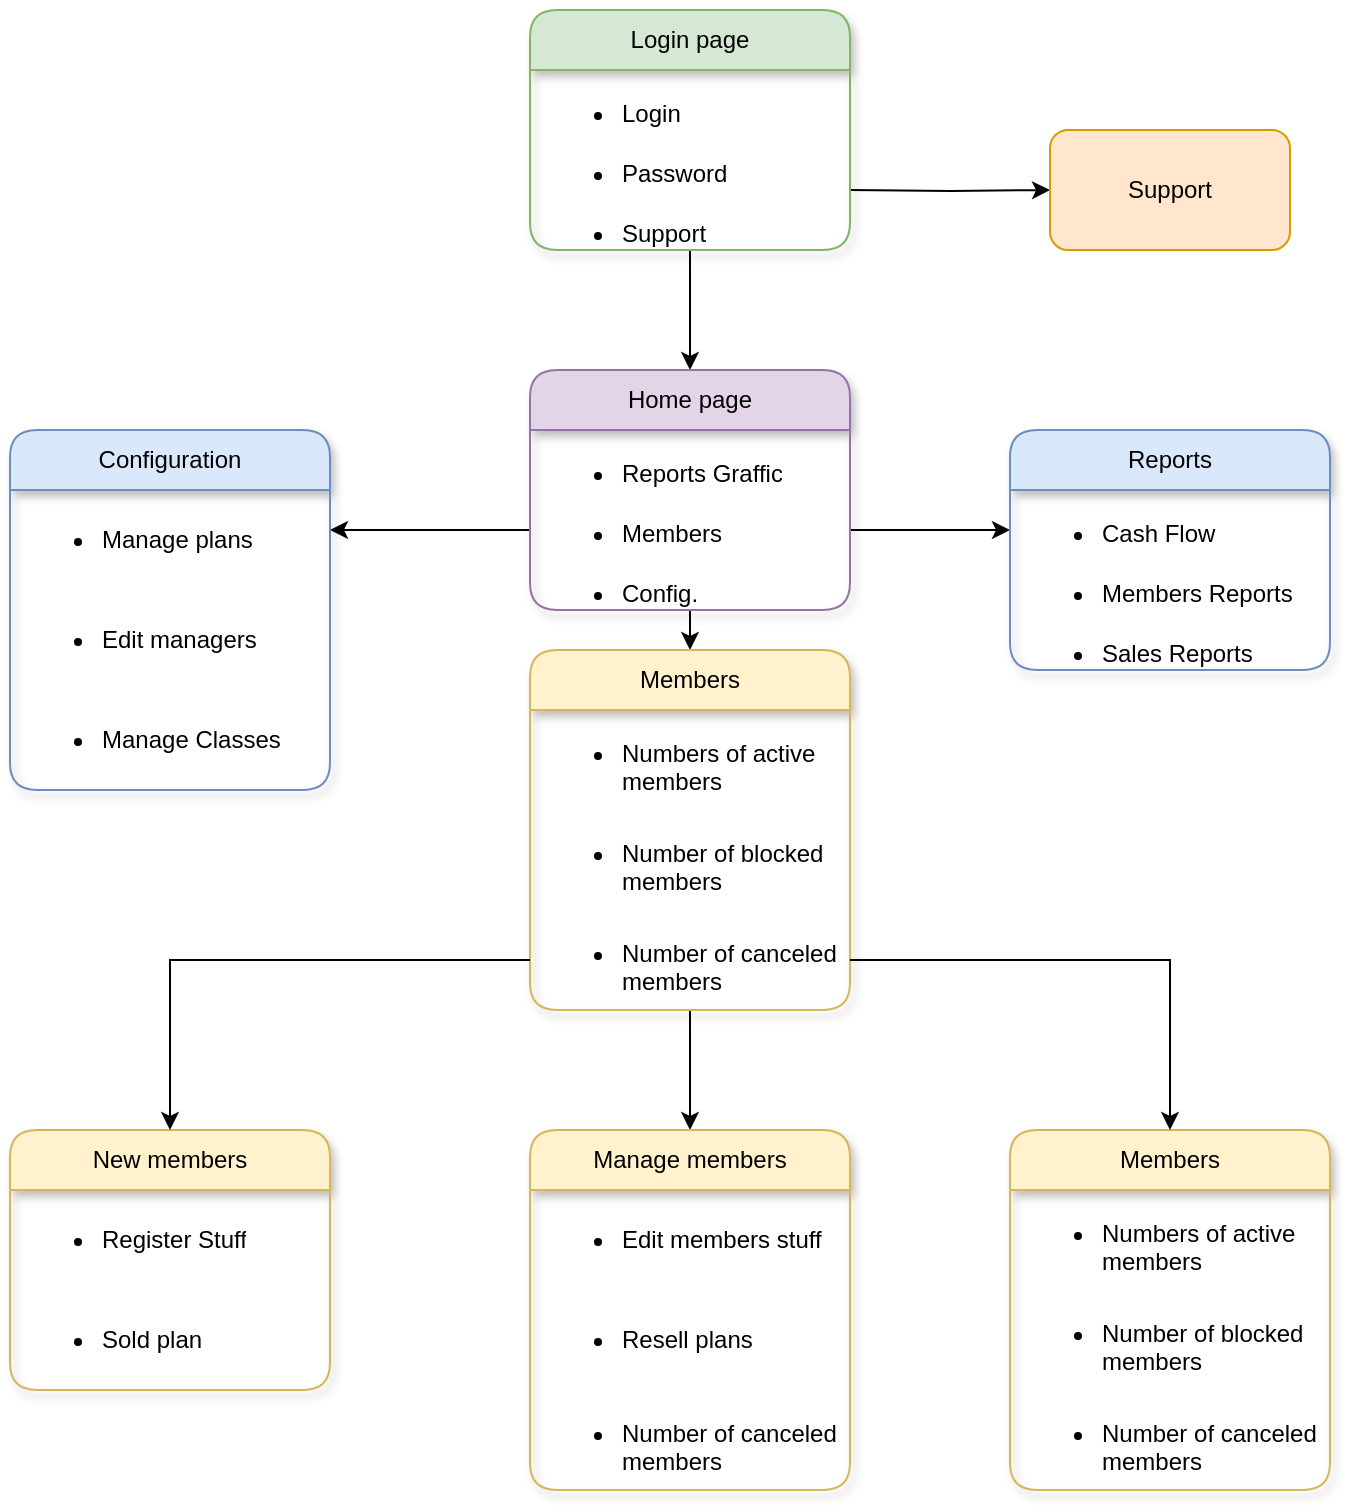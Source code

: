 <mxfile version="24.4.4" type="github">
  <diagram id="kgpKYQtTHZ0yAKxKKP6v" name="Page-1">
    <mxGraphModel dx="1122" dy="713" grid="1" gridSize="10" guides="1" tooltips="1" connect="1" arrows="1" fold="1" page="1" pageScale="1" pageWidth="850" pageHeight="1100" math="0" shadow="0">
      <root>
        <mxCell id="0" />
        <mxCell id="1" parent="0" />
        <mxCell id="68hys3C4IFoyb-ilze1N-3" style="edgeStyle=orthogonalEdgeStyle;rounded=0;orthogonalLoop=1;jettySize=auto;html=1;" edge="1" parent="1">
          <mxGeometry relative="1" as="geometry">
            <mxPoint x="400" y="190" as="sourcePoint" />
            <mxPoint x="400" y="250" as="targetPoint" />
          </mxGeometry>
        </mxCell>
        <mxCell id="68hys3C4IFoyb-ilze1N-4" style="edgeStyle=orthogonalEdgeStyle;rounded=0;orthogonalLoop=1;jettySize=auto;html=1;" edge="1" parent="1" target="68hys3C4IFoyb-ilze1N-5">
          <mxGeometry relative="1" as="geometry">
            <mxPoint x="640" y="160" as="targetPoint" />
            <mxPoint x="480" y="160" as="sourcePoint" />
          </mxGeometry>
        </mxCell>
        <mxCell id="68hys3C4IFoyb-ilze1N-6" style="edgeStyle=orthogonalEdgeStyle;rounded=0;orthogonalLoop=1;jettySize=auto;html=1;entryX=0.5;entryY=0;entryDx=0;entryDy=0;" edge="1" parent="1" target="68hys3C4IFoyb-ilze1N-30">
          <mxGeometry relative="1" as="geometry">
            <mxPoint x="400" y="410" as="targetPoint" />
            <mxPoint x="400" y="370" as="sourcePoint" />
          </mxGeometry>
        </mxCell>
        <mxCell id="68hys3C4IFoyb-ilze1N-9" value="" style="edgeStyle=orthogonalEdgeStyle;rounded=0;orthogonalLoop=1;jettySize=auto;html=1;" edge="1" parent="1">
          <mxGeometry relative="1" as="geometry">
            <mxPoint x="320" y="330" as="sourcePoint" />
            <mxPoint x="220" y="330" as="targetPoint" />
          </mxGeometry>
        </mxCell>
        <mxCell id="68hys3C4IFoyb-ilze1N-11" value="" style="edgeStyle=orthogonalEdgeStyle;rounded=0;orthogonalLoop=1;jettySize=auto;html=1;" edge="1" parent="1">
          <mxGeometry relative="1" as="geometry">
            <mxPoint x="480" y="330" as="sourcePoint" />
            <mxPoint x="560" y="330" as="targetPoint" />
          </mxGeometry>
        </mxCell>
        <mxCell id="68hys3C4IFoyb-ilze1N-5" value="Support" style="rounded=1;whiteSpace=wrap;html=1;fillColor=#ffe6cc;strokeColor=#d79b00;" vertex="1" parent="1">
          <mxGeometry x="580" y="130" width="120" height="60" as="geometry" />
        </mxCell>
        <mxCell id="68hys3C4IFoyb-ilze1N-13" value="" style="edgeStyle=orthogonalEdgeStyle;rounded=0;orthogonalLoop=1;jettySize=auto;html=1;exitX=0.5;exitY=1;exitDx=0;exitDy=0;exitPerimeter=0;" edge="1" parent="1" source="68hys3C4IFoyb-ilze1N-33">
          <mxGeometry relative="1" as="geometry">
            <mxPoint x="400" y="580" as="sourcePoint" />
            <mxPoint x="400" y="630" as="targetPoint" />
          </mxGeometry>
        </mxCell>
        <mxCell id="68hys3C4IFoyb-ilze1N-18" value="Login page" style="swimlane;fontStyle=0;childLayout=stackLayout;horizontal=1;startSize=30;horizontalStack=0;resizeParent=1;resizeParentMax=0;resizeLast=0;collapsible=1;marginBottom=0;whiteSpace=wrap;html=1;swimlaneLine=1;glass=0;rounded=1;shadow=1;fillColor=#d5e8d4;strokeColor=#82b366;" vertex="1" parent="1">
          <mxGeometry x="320" y="70" width="160" height="120" as="geometry" />
        </mxCell>
        <mxCell id="68hys3C4IFoyb-ilze1N-19" value="&lt;ul&gt;&lt;li&gt;Login&lt;/li&gt;&lt;/ul&gt;" style="text;strokeColor=none;fillColor=none;align=left;verticalAlign=middle;spacingLeft=4;spacingRight=4;overflow=hidden;points=[[0,0.5],[1,0.5]];portConstraint=eastwest;rotatable=0;whiteSpace=wrap;html=1;" vertex="1" parent="68hys3C4IFoyb-ilze1N-18">
          <mxGeometry y="30" width="160" height="30" as="geometry" />
        </mxCell>
        <mxCell id="68hys3C4IFoyb-ilze1N-20" value="&lt;ul&gt;&lt;li&gt;Password&lt;/li&gt;&lt;/ul&gt;" style="text;strokeColor=none;fillColor=none;align=left;verticalAlign=middle;spacingLeft=4;spacingRight=4;overflow=hidden;points=[[0,0.5],[1,0.5]];portConstraint=eastwest;rotatable=0;whiteSpace=wrap;html=1;" vertex="1" parent="68hys3C4IFoyb-ilze1N-18">
          <mxGeometry y="60" width="160" height="30" as="geometry" />
        </mxCell>
        <mxCell id="68hys3C4IFoyb-ilze1N-21" value="&lt;ul&gt;&lt;li&gt;Support&lt;/li&gt;&lt;/ul&gt;" style="text;strokeColor=none;fillColor=none;align=left;verticalAlign=middle;spacingLeft=4;spacingRight=4;overflow=hidden;points=[[0,0.5],[1,0.5]];portConstraint=eastwest;rotatable=0;whiteSpace=wrap;html=1;" vertex="1" parent="68hys3C4IFoyb-ilze1N-18">
          <mxGeometry y="90" width="160" height="30" as="geometry" />
        </mxCell>
        <mxCell id="68hys3C4IFoyb-ilze1N-22" value="Home page" style="swimlane;fontStyle=0;childLayout=stackLayout;horizontal=1;startSize=30;horizontalStack=0;resizeParent=1;resizeParentMax=0;resizeLast=0;collapsible=1;marginBottom=0;whiteSpace=wrap;html=1;swimlaneLine=1;glass=0;rounded=1;shadow=1;fillColor=#e1d5e7;strokeColor=#9673a6;" vertex="1" parent="1">
          <mxGeometry x="320" y="250" width="160" height="120" as="geometry" />
        </mxCell>
        <mxCell id="68hys3C4IFoyb-ilze1N-23" value="&lt;ul&gt;&lt;li&gt;Reports Graffic&lt;/li&gt;&lt;/ul&gt;" style="text;strokeColor=none;fillColor=none;align=left;verticalAlign=middle;spacingLeft=4;spacingRight=4;overflow=hidden;points=[[0,0.5],[1,0.5]];portConstraint=eastwest;rotatable=0;whiteSpace=wrap;html=1;" vertex="1" parent="68hys3C4IFoyb-ilze1N-22">
          <mxGeometry y="30" width="160" height="30" as="geometry" />
        </mxCell>
        <mxCell id="68hys3C4IFoyb-ilze1N-24" value="&lt;ul&gt;&lt;li&gt;Members&lt;/li&gt;&lt;/ul&gt;" style="text;strokeColor=none;fillColor=none;align=left;verticalAlign=middle;spacingLeft=4;spacingRight=4;overflow=hidden;points=[[0,0.5],[1,0.5]];portConstraint=eastwest;rotatable=0;whiteSpace=wrap;html=1;" vertex="1" parent="68hys3C4IFoyb-ilze1N-22">
          <mxGeometry y="60" width="160" height="30" as="geometry" />
        </mxCell>
        <mxCell id="68hys3C4IFoyb-ilze1N-25" value="&lt;ul&gt;&lt;li&gt;Config.&lt;/li&gt;&lt;/ul&gt;" style="text;strokeColor=none;fillColor=none;align=left;verticalAlign=middle;spacingLeft=4;spacingRight=4;overflow=hidden;points=[[0,0.5],[1,0.5]];portConstraint=eastwest;rotatable=0;whiteSpace=wrap;html=1;" vertex="1" parent="68hys3C4IFoyb-ilze1N-22">
          <mxGeometry y="90" width="160" height="30" as="geometry" />
        </mxCell>
        <mxCell id="68hys3C4IFoyb-ilze1N-26" value="Reports" style="swimlane;fontStyle=0;childLayout=stackLayout;horizontal=1;startSize=30;horizontalStack=0;resizeParent=1;resizeParentMax=0;resizeLast=0;collapsible=1;marginBottom=0;whiteSpace=wrap;html=1;swimlaneLine=1;glass=0;rounded=1;shadow=1;fillColor=#dae8fc;strokeColor=#6c8ebf;" vertex="1" parent="1">
          <mxGeometry x="560" y="280" width="160" height="120" as="geometry" />
        </mxCell>
        <mxCell id="68hys3C4IFoyb-ilze1N-27" value="&lt;ul&gt;&lt;li&gt;Cash Flow&lt;/li&gt;&lt;/ul&gt;" style="text;strokeColor=none;fillColor=none;align=left;verticalAlign=middle;spacingLeft=4;spacingRight=4;overflow=hidden;points=[[0,0.5],[1,0.5]];portConstraint=eastwest;rotatable=0;whiteSpace=wrap;html=1;" vertex="1" parent="68hys3C4IFoyb-ilze1N-26">
          <mxGeometry y="30" width="160" height="30" as="geometry" />
        </mxCell>
        <mxCell id="68hys3C4IFoyb-ilze1N-28" value="&lt;ul&gt;&lt;li&gt;Members Reports&lt;/li&gt;&lt;/ul&gt;" style="text;strokeColor=none;fillColor=none;align=left;verticalAlign=middle;spacingLeft=4;spacingRight=4;overflow=hidden;points=[[0,0.5],[1,0.5]];portConstraint=eastwest;rotatable=0;whiteSpace=wrap;html=1;" vertex="1" parent="68hys3C4IFoyb-ilze1N-26">
          <mxGeometry y="60" width="160" height="30" as="geometry" />
        </mxCell>
        <mxCell id="68hys3C4IFoyb-ilze1N-29" value="&lt;ul&gt;&lt;li&gt;Sales Reports&lt;/li&gt;&lt;/ul&gt;" style="text;strokeColor=none;fillColor=none;align=left;verticalAlign=middle;spacingLeft=4;spacingRight=4;overflow=hidden;points=[[0,0.5],[1,0.5]];portConstraint=eastwest;rotatable=0;whiteSpace=wrap;html=1;" vertex="1" parent="68hys3C4IFoyb-ilze1N-26">
          <mxGeometry y="90" width="160" height="30" as="geometry" />
        </mxCell>
        <mxCell id="68hys3C4IFoyb-ilze1N-30" value="Members" style="swimlane;fontStyle=0;childLayout=stackLayout;horizontal=1;startSize=30;horizontalStack=0;resizeParent=1;resizeParentMax=0;resizeLast=0;collapsible=1;marginBottom=0;whiteSpace=wrap;html=1;swimlaneLine=1;glass=0;rounded=1;shadow=1;fillColor=#fff2cc;strokeColor=#d6b656;" vertex="1" parent="1">
          <mxGeometry x="320" y="390" width="160" height="180" as="geometry" />
        </mxCell>
        <mxCell id="68hys3C4IFoyb-ilze1N-31" value="&lt;ul&gt;&lt;li&gt;Numbers of active members&lt;/li&gt;&lt;/ul&gt;" style="text;strokeColor=none;fillColor=none;align=left;verticalAlign=middle;spacingLeft=4;spacingRight=4;overflow=hidden;points=[[0,0.5],[1,0.5]];portConstraint=eastwest;rotatable=0;whiteSpace=wrap;html=1;" vertex="1" parent="68hys3C4IFoyb-ilze1N-30">
          <mxGeometry y="30" width="160" height="50" as="geometry" />
        </mxCell>
        <mxCell id="68hys3C4IFoyb-ilze1N-32" value="&lt;ul&gt;&lt;li&gt;Number of blocked members&lt;/li&gt;&lt;/ul&gt;" style="text;strokeColor=none;fillColor=none;align=left;verticalAlign=middle;spacingLeft=4;spacingRight=4;overflow=hidden;points=[[0,0.5],[1,0.5]];portConstraint=eastwest;rotatable=0;whiteSpace=wrap;html=1;" vertex="1" parent="68hys3C4IFoyb-ilze1N-30">
          <mxGeometry y="80" width="160" height="50" as="geometry" />
        </mxCell>
        <mxCell id="68hys3C4IFoyb-ilze1N-33" value="&lt;ul&gt;&lt;li&gt;Number of canceled members&lt;/li&gt;&lt;/ul&gt;" style="text;strokeColor=none;fillColor=none;align=left;verticalAlign=middle;spacingLeft=4;spacingRight=4;overflow=hidden;points=[[0,0.5],[1,0.5]];portConstraint=eastwest;rotatable=0;whiteSpace=wrap;html=1;" vertex="1" parent="68hys3C4IFoyb-ilze1N-30">
          <mxGeometry y="130" width="160" height="50" as="geometry" />
        </mxCell>
        <mxCell id="68hys3C4IFoyb-ilze1N-35" value="Configuration" style="swimlane;fontStyle=0;childLayout=stackLayout;horizontal=1;startSize=30;horizontalStack=0;resizeParent=1;resizeParentMax=0;resizeLast=0;collapsible=1;marginBottom=0;whiteSpace=wrap;html=1;rounded=1;shadow=1;fillColor=#dae8fc;strokeColor=#6c8ebf;" vertex="1" parent="1">
          <mxGeometry x="60" y="280" width="160" height="180" as="geometry" />
        </mxCell>
        <mxCell id="68hys3C4IFoyb-ilze1N-36" value="&lt;ul&gt;&lt;li&gt;Manage plans&lt;/li&gt;&lt;/ul&gt;" style="text;strokeColor=none;fillColor=none;align=left;verticalAlign=middle;spacingLeft=4;spacingRight=4;overflow=hidden;points=[[0,0.5],[1,0.5]];portConstraint=eastwest;rotatable=0;whiteSpace=wrap;html=1;swimlaneLine=1;glass=0;rounded=1;shadow=1;" vertex="1" parent="68hys3C4IFoyb-ilze1N-35">
          <mxGeometry y="30" width="160" height="50" as="geometry" />
        </mxCell>
        <mxCell id="68hys3C4IFoyb-ilze1N-37" value="&lt;ul&gt;&lt;li&gt;Edit managers&lt;/li&gt;&lt;/ul&gt;" style="text;strokeColor=none;fillColor=none;align=left;verticalAlign=middle;spacingLeft=4;spacingRight=4;overflow=hidden;points=[[0,0.5],[1,0.5]];portConstraint=eastwest;rotatable=0;whiteSpace=wrap;html=1;" vertex="1" parent="68hys3C4IFoyb-ilze1N-35">
          <mxGeometry y="80" width="160" height="50" as="geometry" />
        </mxCell>
        <mxCell id="68hys3C4IFoyb-ilze1N-38" value="&lt;ul&gt;&lt;li&gt;Manage Classes&lt;/li&gt;&lt;/ul&gt;" style="text;strokeColor=none;fillColor=none;align=left;verticalAlign=middle;spacingLeft=4;spacingRight=4;overflow=hidden;points=[[0,0.5],[1,0.5]];portConstraint=eastwest;rotatable=0;whiteSpace=wrap;html=1;" vertex="1" parent="68hys3C4IFoyb-ilze1N-35">
          <mxGeometry y="130" width="160" height="50" as="geometry" />
        </mxCell>
        <mxCell id="68hys3C4IFoyb-ilze1N-39" value="New members" style="swimlane;fontStyle=0;childLayout=stackLayout;horizontal=1;startSize=30;horizontalStack=0;resizeParent=1;resizeParentMax=0;resizeLast=0;collapsible=1;marginBottom=0;whiteSpace=wrap;html=1;swimlaneLine=1;glass=0;rounded=1;shadow=1;fillColor=#fff2cc;strokeColor=#d6b656;" vertex="1" parent="1">
          <mxGeometry x="60" y="630" width="160" height="130" as="geometry" />
        </mxCell>
        <mxCell id="68hys3C4IFoyb-ilze1N-40" value="&lt;ul&gt;&lt;li&gt;Register Stuff&lt;/li&gt;&lt;/ul&gt;" style="text;strokeColor=none;fillColor=none;align=left;verticalAlign=middle;spacingLeft=4;spacingRight=4;overflow=hidden;points=[[0,0.5],[1,0.5]];portConstraint=eastwest;rotatable=0;whiteSpace=wrap;html=1;" vertex="1" parent="68hys3C4IFoyb-ilze1N-39">
          <mxGeometry y="30" width="160" height="50" as="geometry" />
        </mxCell>
        <mxCell id="68hys3C4IFoyb-ilze1N-41" value="&lt;ul&gt;&lt;li&gt;Sold plan&lt;/li&gt;&lt;/ul&gt;" style="text;strokeColor=none;fillColor=none;align=left;verticalAlign=middle;spacingLeft=4;spacingRight=4;overflow=hidden;points=[[0,0.5],[1,0.5]];portConstraint=eastwest;rotatable=0;whiteSpace=wrap;html=1;" vertex="1" parent="68hys3C4IFoyb-ilze1N-39">
          <mxGeometry y="80" width="160" height="50" as="geometry" />
        </mxCell>
        <mxCell id="68hys3C4IFoyb-ilze1N-43" value="Manage members" style="swimlane;fontStyle=0;childLayout=stackLayout;horizontal=1;startSize=30;horizontalStack=0;resizeParent=1;resizeParentMax=0;resizeLast=0;collapsible=1;marginBottom=0;whiteSpace=wrap;html=1;swimlaneLine=1;glass=0;rounded=1;shadow=1;fillColor=#fff2cc;strokeColor=#d6b656;" vertex="1" parent="1">
          <mxGeometry x="320" y="630" width="160" height="180" as="geometry" />
        </mxCell>
        <mxCell id="68hys3C4IFoyb-ilze1N-44" value="&lt;ul&gt;&lt;li&gt;Edit members stuff&lt;/li&gt;&lt;/ul&gt;" style="text;strokeColor=none;fillColor=none;align=left;verticalAlign=middle;spacingLeft=4;spacingRight=4;overflow=hidden;points=[[0,0.5],[1,0.5]];portConstraint=eastwest;rotatable=0;whiteSpace=wrap;html=1;" vertex="1" parent="68hys3C4IFoyb-ilze1N-43">
          <mxGeometry y="30" width="160" height="50" as="geometry" />
        </mxCell>
        <mxCell id="68hys3C4IFoyb-ilze1N-45" value="&lt;ul&gt;&lt;li&gt;Resell plans&lt;/li&gt;&lt;/ul&gt;" style="text;strokeColor=none;fillColor=none;align=left;verticalAlign=middle;spacingLeft=4;spacingRight=4;overflow=hidden;points=[[0,0.5],[1,0.5]];portConstraint=eastwest;rotatable=0;whiteSpace=wrap;html=1;" vertex="1" parent="68hys3C4IFoyb-ilze1N-43">
          <mxGeometry y="80" width="160" height="50" as="geometry" />
        </mxCell>
        <mxCell id="68hys3C4IFoyb-ilze1N-46" value="&lt;ul&gt;&lt;li&gt;Number of canceled members&lt;/li&gt;&lt;/ul&gt;" style="text;strokeColor=none;fillColor=none;align=left;verticalAlign=middle;spacingLeft=4;spacingRight=4;overflow=hidden;points=[[0,0.5],[1,0.5]];portConstraint=eastwest;rotatable=0;whiteSpace=wrap;html=1;" vertex="1" parent="68hys3C4IFoyb-ilze1N-43">
          <mxGeometry y="130" width="160" height="50" as="geometry" />
        </mxCell>
        <mxCell id="68hys3C4IFoyb-ilze1N-47" value="Members" style="swimlane;fontStyle=0;childLayout=stackLayout;horizontal=1;startSize=30;horizontalStack=0;resizeParent=1;resizeParentMax=0;resizeLast=0;collapsible=1;marginBottom=0;whiteSpace=wrap;html=1;swimlaneLine=1;glass=0;rounded=1;shadow=1;fillColor=#fff2cc;strokeColor=#d6b656;" vertex="1" parent="1">
          <mxGeometry x="560" y="630" width="160" height="180" as="geometry" />
        </mxCell>
        <mxCell id="68hys3C4IFoyb-ilze1N-48" value="&lt;ul&gt;&lt;li&gt;Numbers of active members&lt;/li&gt;&lt;/ul&gt;" style="text;strokeColor=none;fillColor=none;align=left;verticalAlign=middle;spacingLeft=4;spacingRight=4;overflow=hidden;points=[[0,0.5],[1,0.5]];portConstraint=eastwest;rotatable=0;whiteSpace=wrap;html=1;" vertex="1" parent="68hys3C4IFoyb-ilze1N-47">
          <mxGeometry y="30" width="160" height="50" as="geometry" />
        </mxCell>
        <mxCell id="68hys3C4IFoyb-ilze1N-49" value="&lt;ul&gt;&lt;li&gt;Number of blocked members&lt;/li&gt;&lt;/ul&gt;" style="text;strokeColor=none;fillColor=none;align=left;verticalAlign=middle;spacingLeft=4;spacingRight=4;overflow=hidden;points=[[0,0.5],[1,0.5]];portConstraint=eastwest;rotatable=0;whiteSpace=wrap;html=1;" vertex="1" parent="68hys3C4IFoyb-ilze1N-47">
          <mxGeometry y="80" width="160" height="50" as="geometry" />
        </mxCell>
        <mxCell id="68hys3C4IFoyb-ilze1N-50" value="&lt;ul&gt;&lt;li&gt;Number of canceled members&lt;/li&gt;&lt;/ul&gt;" style="text;strokeColor=none;fillColor=none;align=left;verticalAlign=middle;spacingLeft=4;spacingRight=4;overflow=hidden;points=[[0,0.5],[1,0.5]];portConstraint=eastwest;rotatable=0;whiteSpace=wrap;html=1;" vertex="1" parent="68hys3C4IFoyb-ilze1N-47">
          <mxGeometry y="130" width="160" height="50" as="geometry" />
        </mxCell>
        <mxCell id="68hys3C4IFoyb-ilze1N-51" style="edgeStyle=orthogonalEdgeStyle;rounded=0;orthogonalLoop=1;jettySize=auto;html=1;entryX=0.5;entryY=0;entryDx=0;entryDy=0;" edge="1" parent="1" source="68hys3C4IFoyb-ilze1N-33" target="68hys3C4IFoyb-ilze1N-39">
          <mxGeometry relative="1" as="geometry" />
        </mxCell>
        <mxCell id="68hys3C4IFoyb-ilze1N-52" style="edgeStyle=orthogonalEdgeStyle;rounded=0;orthogonalLoop=1;jettySize=auto;html=1;entryX=0.5;entryY=0;entryDx=0;entryDy=0;" edge="1" parent="1" source="68hys3C4IFoyb-ilze1N-33" target="68hys3C4IFoyb-ilze1N-47">
          <mxGeometry relative="1" as="geometry" />
        </mxCell>
      </root>
    </mxGraphModel>
  </diagram>
</mxfile>
